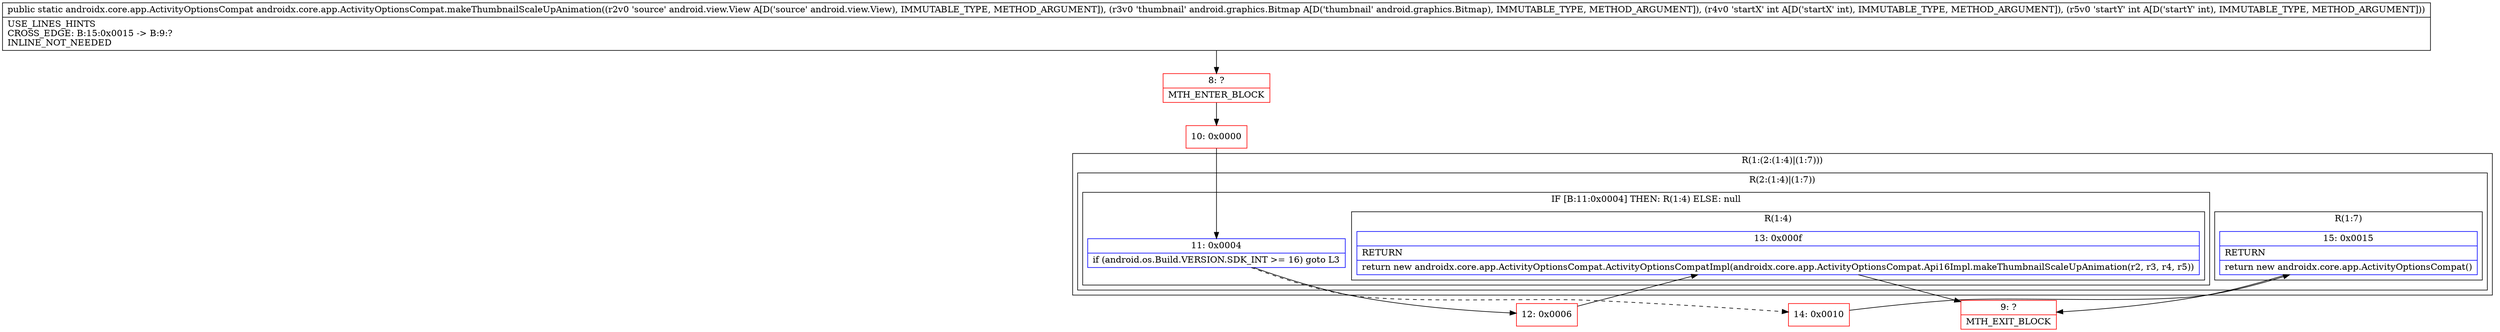 digraph "CFG forandroidx.core.app.ActivityOptionsCompat.makeThumbnailScaleUpAnimation(Landroid\/view\/View;Landroid\/graphics\/Bitmap;II)Landroidx\/core\/app\/ActivityOptionsCompat;" {
subgraph cluster_Region_642480540 {
label = "R(1:(2:(1:4)|(1:7)))";
node [shape=record,color=blue];
subgraph cluster_Region_255971699 {
label = "R(2:(1:4)|(1:7))";
node [shape=record,color=blue];
subgraph cluster_IfRegion_1491947944 {
label = "IF [B:11:0x0004] THEN: R(1:4) ELSE: null";
node [shape=record,color=blue];
Node_11 [shape=record,label="{11\:\ 0x0004|if (android.os.Build.VERSION.SDK_INT \>= 16) goto L3\l}"];
subgraph cluster_Region_1796968689 {
label = "R(1:4)";
node [shape=record,color=blue];
Node_13 [shape=record,label="{13\:\ 0x000f|RETURN\l|return new androidx.core.app.ActivityOptionsCompat.ActivityOptionsCompatImpl(androidx.core.app.ActivityOptionsCompat.Api16Impl.makeThumbnailScaleUpAnimation(r2, r3, r4, r5))\l}"];
}
}
subgraph cluster_Region_375493527 {
label = "R(1:7)";
node [shape=record,color=blue];
Node_15 [shape=record,label="{15\:\ 0x0015|RETURN\l|return new androidx.core.app.ActivityOptionsCompat()\l}"];
}
}
}
Node_8 [shape=record,color=red,label="{8\:\ ?|MTH_ENTER_BLOCK\l}"];
Node_10 [shape=record,color=red,label="{10\:\ 0x0000}"];
Node_12 [shape=record,color=red,label="{12\:\ 0x0006}"];
Node_9 [shape=record,color=red,label="{9\:\ ?|MTH_EXIT_BLOCK\l}"];
Node_14 [shape=record,color=red,label="{14\:\ 0x0010}"];
MethodNode[shape=record,label="{public static androidx.core.app.ActivityOptionsCompat androidx.core.app.ActivityOptionsCompat.makeThumbnailScaleUpAnimation((r2v0 'source' android.view.View A[D('source' android.view.View), IMMUTABLE_TYPE, METHOD_ARGUMENT]), (r3v0 'thumbnail' android.graphics.Bitmap A[D('thumbnail' android.graphics.Bitmap), IMMUTABLE_TYPE, METHOD_ARGUMENT]), (r4v0 'startX' int A[D('startX' int), IMMUTABLE_TYPE, METHOD_ARGUMENT]), (r5v0 'startY' int A[D('startY' int), IMMUTABLE_TYPE, METHOD_ARGUMENT]))  | USE_LINES_HINTS\lCROSS_EDGE: B:15:0x0015 \-\> B:9:?\lINLINE_NOT_NEEDED\l}"];
MethodNode -> Node_8;Node_11 -> Node_12;
Node_11 -> Node_14[style=dashed];
Node_13 -> Node_9;
Node_15 -> Node_9;
Node_8 -> Node_10;
Node_10 -> Node_11;
Node_12 -> Node_13;
Node_14 -> Node_15;
}

